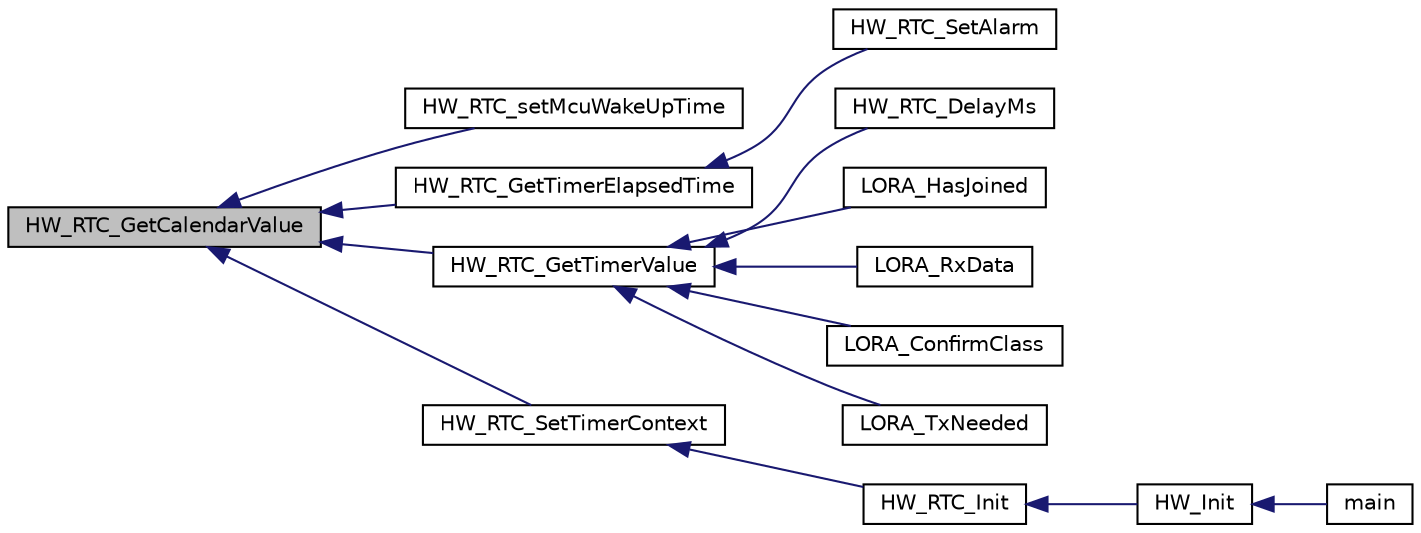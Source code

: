 digraph "HW_RTC_GetCalendarValue"
{
  edge [fontname="Helvetica",fontsize="10",labelfontname="Helvetica",labelfontsize="10"];
  node [fontname="Helvetica",fontsize="10",shape=record];
  rankdir="LR";
  Node6 [label="HW_RTC_GetCalendarValue",height=0.2,width=0.4,color="black", fillcolor="grey75", style="filled", fontcolor="black"];
  Node6 -> Node7 [dir="back",color="midnightblue",fontsize="10",style="solid",fontname="Helvetica"];
  Node7 [label="HW_RTC_setMcuWakeUpTime",height=0.2,width=0.4,color="black", fillcolor="white", style="filled",URL="$hw__rtc_8c.html#a3039d2d62291e76e72912133676433fd",tooltip="calculates the wake up time between wake up and mcu start "];
  Node6 -> Node8 [dir="back",color="midnightblue",fontsize="10",style="solid",fontname="Helvetica"];
  Node8 [label="HW_RTC_GetTimerElapsedTime",height=0.2,width=0.4,color="black", fillcolor="white", style="filled",URL="$hw__rtc_8c.html#a7961116aa831950b62a413ecbbcfb02a",tooltip="Get the RTC timer elapsed time since the last Alarm was set "];
  Node8 -> Node9 [dir="back",color="midnightblue",fontsize="10",style="solid",fontname="Helvetica"];
  Node9 [label="HW_RTC_SetAlarm",height=0.2,width=0.4,color="black", fillcolor="white", style="filled",URL="$hw__rtc_8c.html#a09cec56d54c13de658fafdd003390771",tooltip="Set the alarm "];
  Node6 -> Node10 [dir="back",color="midnightblue",fontsize="10",style="solid",fontname="Helvetica"];
  Node10 [label="HW_RTC_GetTimerValue",height=0.2,width=0.4,color="black", fillcolor="white", style="filled",URL="$hw__rtc_8c.html#ad0d80bf1ac3a9704f4b4b9d672f38daa",tooltip="Get the RTC timer value "];
  Node10 -> Node11 [dir="back",color="midnightblue",fontsize="10",style="solid",fontname="Helvetica"];
  Node11 [label="HW_RTC_DelayMs",height=0.2,width=0.4,color="black", fillcolor="white", style="filled",URL="$hw__rtc_8c.html#adad8cbf36cbe8a65bc1c70109146e307",tooltip="a delay of delay ms by polling RTC "];
  Node10 -> Node12 [dir="back",color="midnightblue",fontsize="10",style="solid",fontname="Helvetica"];
  Node12 [label="LORA_HasJoined",height=0.2,width=0.4,color="black", fillcolor="white", style="filled",URL="$main_8c.html#a99d2e29a61a6f7dda81e6afcf4f35715"];
  Node10 -> Node13 [dir="back",color="midnightblue",fontsize="10",style="solid",fontname="Helvetica"];
  Node13 [label="LORA_RxData",height=0.2,width=0.4,color="black", fillcolor="white", style="filled",URL="$main_8c.html#af9b5cc17bd270c1734e3e6465b75f86f"];
  Node10 -> Node14 [dir="back",color="midnightblue",fontsize="10",style="solid",fontname="Helvetica"];
  Node14 [label="LORA_ConfirmClass",height=0.2,width=0.4,color="black", fillcolor="white", style="filled",URL="$main_8c.html#abf14859b334f10d0a38ee8489bee4bc1"];
  Node10 -> Node15 [dir="back",color="midnightblue",fontsize="10",style="solid",fontname="Helvetica"];
  Node15 [label="LORA_TxNeeded",height=0.2,width=0.4,color="black", fillcolor="white", style="filled",URL="$main_8c.html#a0bc8d6aec6bbd336bb8fd19cedd8a8b3"];
  Node6 -> Node16 [dir="back",color="midnightblue",fontsize="10",style="solid",fontname="Helvetica"];
  Node16 [label="HW_RTC_SetTimerContext",height=0.2,width=0.4,color="black", fillcolor="white", style="filled",URL="$hw__rtc_8c.html#ad0a54228cfe8473d90b901ebd76de1d5",tooltip="set Time Reference set also the RTC_DateStruct and RTC_TimeStruct "];
  Node16 -> Node17 [dir="back",color="midnightblue",fontsize="10",style="solid",fontname="Helvetica"];
  Node17 [label="HW_RTC_Init",height=0.2,width=0.4,color="black", fillcolor="white", style="filled",URL="$hw__rtc_8c.html#a3021a4a33084812668411847ec35d71d",tooltip="Initializes the RTC timer "];
  Node17 -> Node18 [dir="back",color="midnightblue",fontsize="10",style="solid",fontname="Helvetica"];
  Node18 [label="HW_Init",height=0.2,width=0.4,color="black", fillcolor="white", style="filled",URL="$hw_8c.html#a40660973b9d57d78bc7e6e56a7a1bf42",tooltip="This function initializes the hardware "];
  Node18 -> Node19 [dir="back",color="midnightblue",fontsize="10",style="solid",fontname="Helvetica"];
  Node19 [label="main",height=0.2,width=0.4,color="black", fillcolor="white", style="filled",URL="$main_8c.html#a840291bc02cba5474a4cb46a9b9566fe",tooltip="Main program "];
}
